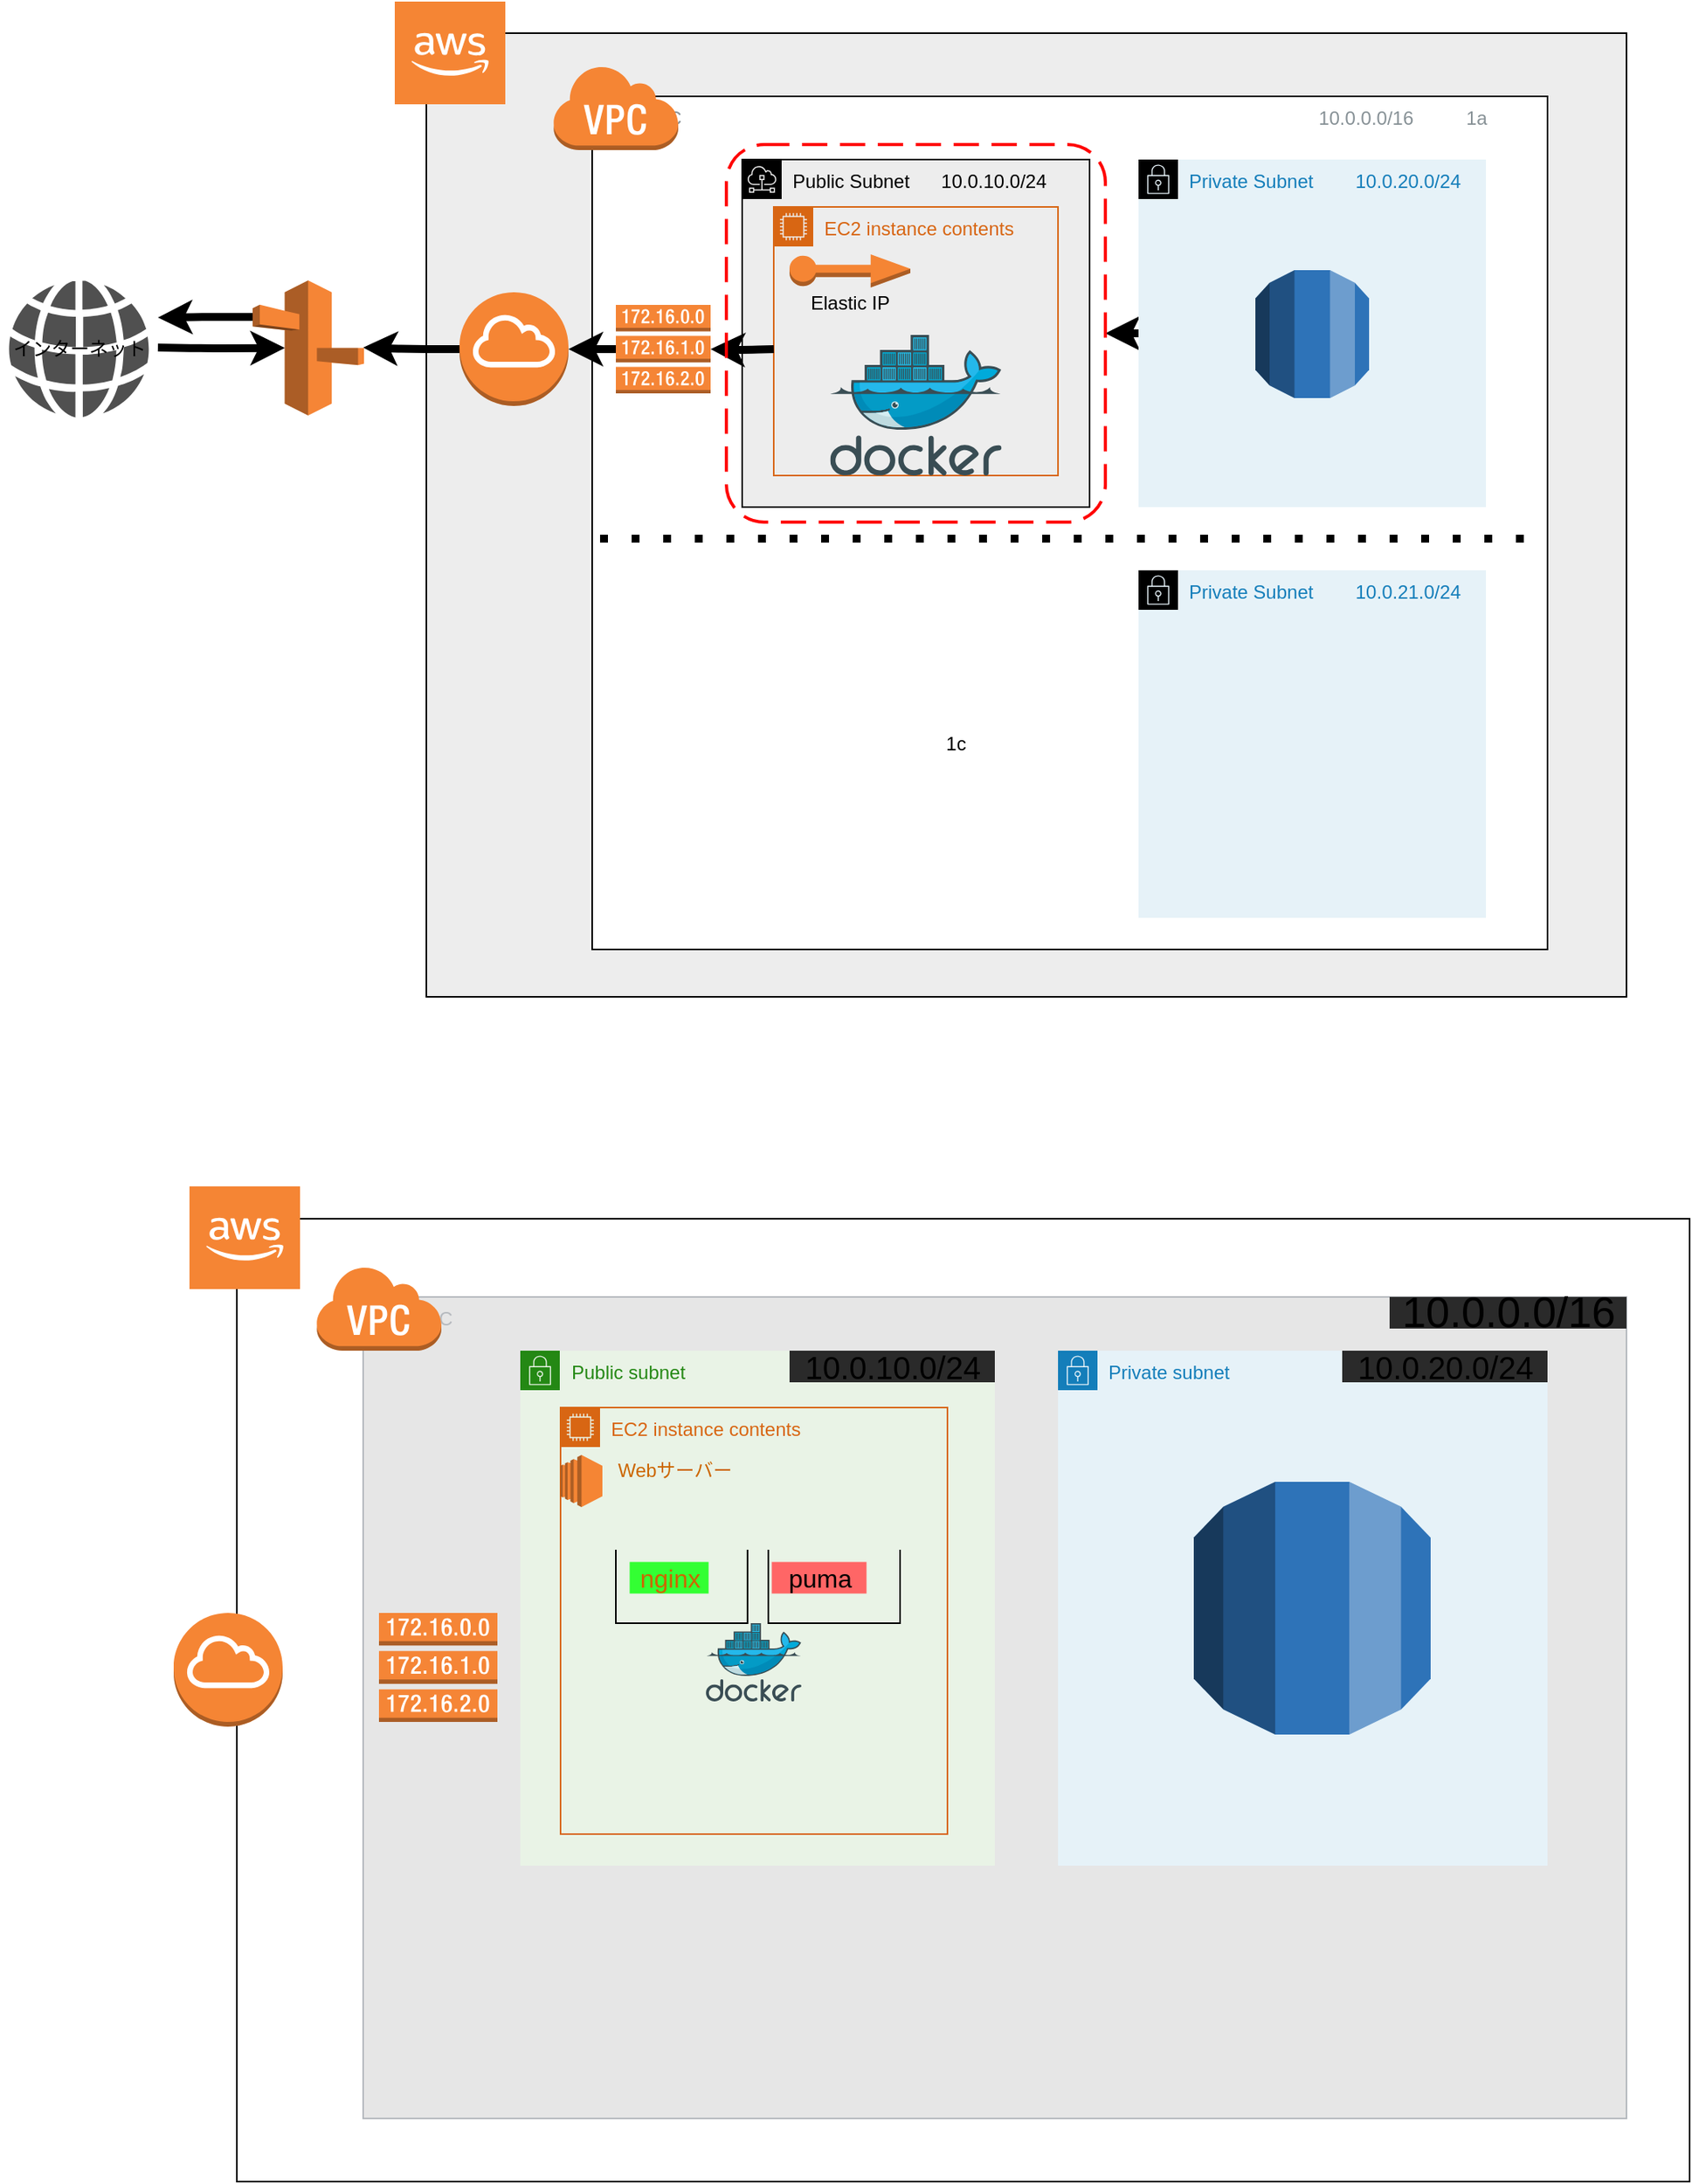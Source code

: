 <mxfile>
    <diagram id="-SWX3bUrc_gaOcauWZ6U" name="ページ1">
        <mxGraphModel dx="1789" dy="859" grid="1" gridSize="10" guides="1" tooltips="1" connect="1" arrows="1" fold="1" page="1" pageScale="1" pageWidth="827" pageHeight="1169" math="0" shadow="0">
            <root>
                <mxCell id="0"/>
                <mxCell id="1" parent="0"/>
                <mxCell id="53" value="" style="rounded=0;whiteSpace=wrap;html=1;fillColor=#FFFFFF;" vertex="1" parent="1">
                    <mxGeometry x="-80" y="1030.5" width="920" height="609.5" as="geometry"/>
                </mxCell>
                <mxCell id="9" value="" style="rounded=0;whiteSpace=wrap;html=1;strokeColor=#000000;fillColor=#EDEDED;fontColor=#000000;" parent="1" vertex="1">
                    <mxGeometry x="40" y="280" width="760" height="610" as="geometry"/>
                </mxCell>
                <mxCell id="3" value="VPC&amp;nbsp; &amp;nbsp; &amp;nbsp; &amp;nbsp; &amp;nbsp; &amp;nbsp; &amp;nbsp; &amp;nbsp; &amp;nbsp; &amp;nbsp; &amp;nbsp; &amp;nbsp; &amp;nbsp; &amp;nbsp; &amp;nbsp; &amp;nbsp; &amp;nbsp; &amp;nbsp; &amp;nbsp; &amp;nbsp; &amp;nbsp; &amp;nbsp; &amp;nbsp; &amp;nbsp; &amp;nbsp; &amp;nbsp; &amp;nbsp; &amp;nbsp; &amp;nbsp; &amp;nbsp; &amp;nbsp; &amp;nbsp; &amp;nbsp; &amp;nbsp; &amp;nbsp; &amp;nbsp; &amp;nbsp; &amp;nbsp; &amp;nbsp; &amp;nbsp; &amp;nbsp; &amp;nbsp; &amp;nbsp; &amp;nbsp; &amp;nbsp; &amp;nbsp; &amp;nbsp; &amp;nbsp; &amp;nbsp; &amp;nbsp; &amp;nbsp; &amp;nbsp; &amp;nbsp; &amp;nbsp; &amp;nbsp; &amp;nbsp; &amp;nbsp; &amp;nbsp; &amp;nbsp; &amp;nbsp; &amp;nbsp;10.0.0.0/16&amp;nbsp; &amp;nbsp; &amp;nbsp; &amp;nbsp; &amp;nbsp; 1a" style="outlineConnect=0;gradientColor=none;html=1;whiteSpace=wrap;fontSize=12;fontStyle=0;shape=mxgraph.aws4.group;grIcon=mxgraph.aws4.group_vpc;verticalAlign=top;align=left;spacingLeft=30;fontColor=#879196;dashed=0;strokeColor=#000000;fillColor=#FFFFFF;" parent="1" vertex="1">
                    <mxGeometry x="145" y="320" width="605" height="540" as="geometry"/>
                </mxCell>
                <mxCell id="2" value="" style="outlineConnect=0;dashed=0;verticalLabelPosition=bottom;verticalAlign=top;align=center;html=1;shape=mxgraph.aws3.virtual_private_cloud;fillColor=#F58534;gradientColor=none;" parent="1" vertex="1">
                    <mxGeometry x="120" y="300" width="79.5" height="54" as="geometry"/>
                </mxCell>
                <mxCell id="18" style="edgeStyle=orthogonalEdgeStyle;rounded=1;orthogonalLoop=1;jettySize=auto;html=1;fontColor=#000000;strokeWidth=5;strokeColor=#000000;" parent="1" source="22" target="16" edge="1">
                    <mxGeometry relative="1" as="geometry">
                        <mxPoint x="260" y="480" as="sourcePoint"/>
                    </mxGeometry>
                </mxCell>
                <mxCell id="5" value="&lt;font color=&quot;#000000&quot;&gt;Public Subnet&amp;nbsp; &amp;nbsp; &amp;nbsp; 10.0.10.0/24&lt;/font&gt;" style="outlineConnect=0;gradientColor=none;html=1;whiteSpace=wrap;fontSize=12;fontStyle=0;shape=mxgraph.aws4.group;grIcon=mxgraph.aws4.group_subnet;verticalAlign=top;align=left;spacingLeft=30;fontColor=#E8E8E8;dashed=0;strokeColor=#000000;fillColor=#EDEDED;" parent="1" vertex="1">
                    <mxGeometry x="240" y="360" width="220" height="220" as="geometry"/>
                </mxCell>
                <mxCell id="6" value="" style="outlineConnect=0;dashed=0;verticalLabelPosition=bottom;verticalAlign=top;align=center;html=1;shape=mxgraph.aws3.cloud_2;fillColor=#F58534;gradientColor=none;strokeColor=#000000;fontColor=#000000;" parent="1" vertex="1">
                    <mxGeometry x="20" y="260" width="70" height="65" as="geometry"/>
                </mxCell>
                <mxCell id="20" style="edgeStyle=orthogonalEdgeStyle;rounded=1;orthogonalLoop=1;jettySize=auto;html=1;strokeColor=#000000;strokeWidth=5;fontColor=#000000;" parent="1" source="16" edge="1">
                    <mxGeometry relative="1" as="geometry">
                        <mxPoint y="479" as="targetPoint"/>
                    </mxGeometry>
                </mxCell>
                <mxCell id="16" value="" style="outlineConnect=0;dashed=0;verticalLabelPosition=bottom;verticalAlign=top;align=center;html=1;shape=mxgraph.aws3.internet_gateway;fillColor=#F58534;gradientColor=none;strokeColor=#000000;fontColor=#000000;" parent="1" vertex="1">
                    <mxGeometry x="61" y="444" width="69" height="72" as="geometry"/>
                </mxCell>
                <mxCell id="44" style="edgeStyle=orthogonalEdgeStyle;rounded=1;orthogonalLoop=1;jettySize=auto;html=1;entryX=0.29;entryY=0.5;entryDx=0;entryDy=0;entryPerimeter=0;strokeColor=#000000;strokeWidth=5;fontColor=#000000;" parent="1" target="41" edge="1">
                    <mxGeometry relative="1" as="geometry">
                        <mxPoint x="-130" y="479" as="sourcePoint"/>
                    </mxGeometry>
                </mxCell>
                <mxCell id="27" value="EC2 instance contents" style="points=[[0,0],[0.25,0],[0.5,0],[0.75,0],[1,0],[1,0.25],[1,0.5],[1,0.75],[1,1],[0.75,1],[0.5,1],[0.25,1],[0,1],[0,0.75],[0,0.5],[0,0.25]];outlineConnect=0;gradientColor=none;html=1;whiteSpace=wrap;fontSize=12;fontStyle=0;shape=mxgraph.aws4.group;grIcon=mxgraph.aws4.group_ec2_instance_contents;strokeColor=#D86613;fillColor=none;verticalAlign=top;align=left;spacingLeft=30;fontColor=#D86613;dashed=0;" parent="1" vertex="1">
                    <mxGeometry x="260" y="390" width="180" height="170" as="geometry"/>
                </mxCell>
                <mxCell id="22" value="" style="outlineConnect=0;dashed=0;verticalLabelPosition=bottom;verticalAlign=top;align=center;html=1;shape=mxgraph.aws3.route_table;fillColor=#F58536;gradientColor=none;strokeColor=#000000;fontColor=#f0f0f0;" parent="1" vertex="1">
                    <mxGeometry x="160" y="452" width="60" height="56" as="geometry"/>
                </mxCell>
                <mxCell id="28" style="edgeStyle=orthogonalEdgeStyle;rounded=1;orthogonalLoop=1;jettySize=auto;html=1;fontColor=#000000;strokeWidth=5;strokeColor=#000000;" parent="1" target="22" edge="1">
                    <mxGeometry relative="1" as="geometry">
                        <mxPoint x="260" y="480" as="sourcePoint"/>
                        <mxPoint x="130" y="480" as="targetPoint"/>
                    </mxGeometry>
                </mxCell>
                <mxCell id="29" value="" style="outlineConnect=0;dashed=0;verticalLabelPosition=bottom;verticalAlign=top;align=center;html=1;shape=mxgraph.aws3.elastic_ip;fillColor=#F58534;gradientColor=none;strokeColor=#000000;fontColor=#f0f0f0;" parent="1" vertex="1">
                    <mxGeometry x="270" y="420" width="76.5" height="21" as="geometry"/>
                </mxCell>
                <mxCell id="30" value="Elastic IP" style="text;html=1;align=center;verticalAlign=middle;resizable=0;points=[];autosize=1;fontColor=#000000;" parent="1" vertex="1">
                    <mxGeometry x="278.25" y="441" width="60" height="20" as="geometry"/>
                </mxCell>
                <mxCell id="48" style="edgeStyle=orthogonalEdgeStyle;rounded=1;orthogonalLoop=1;jettySize=auto;html=1;exitX=0;exitY=0.5;exitDx=0;exitDy=0;strokeColor=#000000;strokeWidth=5;fontColor=#000000;" parent="1" source="35" target="39" edge="1">
                    <mxGeometry relative="1" as="geometry"/>
                </mxCell>
                <mxCell id="35" value="Private Subnet&amp;nbsp; &amp;nbsp; &amp;nbsp; &amp;nbsp; 10.0.20.0/24" style="points=[[0,0],[0.25,0],[0.5,0],[0.75,0],[1,0],[1,0.25],[1,0.5],[1,0.75],[1,1],[0.75,1],[0.5,1],[0.25,1],[0,1],[0,0.75],[0,0.5],[0,0.25]];outlineConnect=0;gradientColor=none;html=1;whiteSpace=wrap;fontSize=12;fontStyle=0;shape=mxgraph.aws4.group;grIcon=mxgraph.aws4.group_security_group;grStroke=0;fillColor=#E6F2F8;verticalAlign=top;align=left;spacingLeft=30;fontColor=#147EBA;dashed=0;strokeColor=#000000;strokeWidth=1;" parent="1" vertex="1">
                    <mxGeometry x="491" y="360" width="220" height="220" as="geometry"/>
                </mxCell>
                <mxCell id="36" value="Private Subnet&amp;nbsp; &amp;nbsp; &amp;nbsp; &amp;nbsp; 10.0.21.0/24" style="points=[[0,0],[0.25,0],[0.5,0],[0.75,0],[1,0],[1,0.25],[1,0.5],[1,0.75],[1,1],[0.75,1],[0.5,1],[0.25,1],[0,1],[0,0.75],[0,0.5],[0,0.25]];outlineConnect=0;gradientColor=none;html=1;whiteSpace=wrap;fontSize=12;fontStyle=0;shape=mxgraph.aws4.group;grIcon=mxgraph.aws4.group_security_group;grStroke=0;fillColor=#E6F2F8;verticalAlign=top;align=left;spacingLeft=30;fontColor=#147EBA;dashed=0;strokeColor=#000000;strokeWidth=1;" parent="1" vertex="1">
                    <mxGeometry x="491" y="620" width="220" height="220" as="geometry"/>
                </mxCell>
                <mxCell id="37" value="" style="endArrow=none;dashed=1;html=1;dashPattern=1 3;strokeWidth=5;fontColor=#000000;strokeColor=#000000;" parent="1" edge="1">
                    <mxGeometry width="50" height="50" relative="1" as="geometry">
                        <mxPoint x="150" y="600" as="sourcePoint"/>
                        <mxPoint x="750" y="600" as="targetPoint"/>
                    </mxGeometry>
                </mxCell>
                <mxCell id="38" value="1c" style="text;html=1;align=center;verticalAlign=middle;resizable=0;points=[];autosize=1;fontColor=#000000;" parent="1" vertex="1">
                    <mxGeometry x="360" y="720" width="30" height="20" as="geometry"/>
                </mxCell>
                <mxCell id="39" value="" style="rounded=1;arcSize=10;dashed=1;strokeColor=#ff0000;fillColor=none;gradientColor=none;dashPattern=8 4;strokeWidth=2;fontColor=#000000;" parent="1" vertex="1">
                    <mxGeometry x="230" y="350.5" width="240" height="239" as="geometry"/>
                </mxCell>
                <mxCell id="43" style="edgeStyle=orthogonalEdgeStyle;rounded=1;orthogonalLoop=1;jettySize=auto;html=1;strokeColor=#000000;strokeWidth=5;fontColor=#000000;exitX=0;exitY=0.27;exitDx=0;exitDy=0;exitPerimeter=0;" parent="1" source="41" edge="1">
                    <mxGeometry relative="1" as="geometry">
                        <mxPoint x="-130" y="460" as="targetPoint"/>
                    </mxGeometry>
                </mxCell>
                <mxCell id="41" value="" style="outlineConnect=0;dashed=0;verticalLabelPosition=bottom;verticalAlign=top;align=center;html=1;shape=mxgraph.aws3.route_53;fillColor=#F58536;gradientColor=none;strokeColor=#000000;strokeWidth=1;fontColor=#000000;" parent="1" vertex="1">
                    <mxGeometry x="-70" y="436.5" width="70.5" height="85.5" as="geometry"/>
                </mxCell>
                <mxCell id="46" value="" style="group" parent="1" vertex="1" connectable="0">
                    <mxGeometry x="-230" y="436.75" width="100" height="86.5" as="geometry"/>
                </mxCell>
                <mxCell id="19" value="" style="pointerEvents=1;shadow=0;dashed=0;html=1;strokeColor=none;fillColor=#505050;labelPosition=center;verticalLabelPosition=bottom;verticalAlign=top;outlineConnect=0;align=center;shape=mxgraph.office.concepts.globe_internet;fontColor=#000000;" parent="46" vertex="1">
                    <mxGeometry x="5.25" width="89.5" height="86.5" as="geometry"/>
                </mxCell>
                <mxCell id="21" value="&lt;font&gt;インターネット&lt;/font&gt;" style="text;html=1;align=center;verticalAlign=middle;resizable=0;points=[];autosize=1;" parent="46" vertex="1">
                    <mxGeometry y="33.25" width="100" height="20" as="geometry"/>
                </mxCell>
                <mxCell id="47" value="" style="outlineConnect=0;dashed=0;verticalLabelPosition=bottom;verticalAlign=top;align=center;html=1;shape=mxgraph.aws3.rds;fillColor=#2E73B8;gradientColor=none;strokeColor=#000000;strokeWidth=1;fontColor=#000000;" parent="1" vertex="1">
                    <mxGeometry x="565" y="430" width="72" height="81" as="geometry"/>
                </mxCell>
                <mxCell id="49" value="" style="aspect=fixed;html=1;points=[];align=center;image;fontSize=12;image=img/lib/mscae/Docker.svg;strokeColor=#000000;strokeWidth=1;fillColor=#EDEDED;" parent="1" vertex="1">
                    <mxGeometry x="295.73" y="471" width="108.54" height="89" as="geometry"/>
                </mxCell>
                <mxCell id="50" value="VPC" style="outlineConnect=0;gradientColor=none;html=1;whiteSpace=wrap;fontSize=12;fontStyle=0;shape=mxgraph.aws4.group;grIcon=mxgraph.aws4.group_vpc;strokeColor=#B6BABF;verticalAlign=top;align=left;spacingLeft=30;fontColor=#B6BABF;dashed=0;fillColor=#E6E6E6;" vertex="1" parent="1">
                    <mxGeometry y="1080" width="800" height="520" as="geometry"/>
                </mxCell>
                <mxCell id="51" value="" style="outlineConnect=0;dashed=0;verticalLabelPosition=bottom;verticalAlign=top;align=center;html=1;shape=mxgraph.aws3.virtual_private_cloud;fillColor=#F58534;gradientColor=none;" vertex="1" parent="1">
                    <mxGeometry x="-30" y="1060" width="79.5" height="54" as="geometry"/>
                </mxCell>
                <mxCell id="52" value="" style="outlineConnect=0;dashed=0;verticalLabelPosition=bottom;verticalAlign=top;align=center;html=1;shape=mxgraph.aws3.cloud_2;fillColor=#F58534;gradientColor=none;strokeColor=#000000;fontColor=#000000;" vertex="1" parent="1">
                    <mxGeometry x="-110" y="1010" width="70" height="65" as="geometry"/>
                </mxCell>
                <mxCell id="54" value="&lt;font style=&quot;font-size: 27px&quot;&gt;10.0.0.0/16&lt;/font&gt;" style="text;html=1;align=center;verticalAlign=middle;resizable=0;points=[];autosize=1;fillColor=#2a2a2a;strokeWidth=1;" vertex="1" parent="1">
                    <mxGeometry x="650" y="1080" width="150" height="20" as="geometry"/>
                </mxCell>
                <mxCell id="56" value="Public subnet" style="points=[[0,0],[0.25,0],[0.5,0],[0.75,0],[1,0],[1,0.25],[1,0.5],[1,0.75],[1,1],[0.75,1],[0.5,1],[0.25,1],[0,1],[0,0.75],[0,0.5],[0,0.25]];outlineConnect=0;gradientColor=none;html=1;whiteSpace=wrap;fontSize=12;fontStyle=0;shape=mxgraph.aws4.group;grIcon=mxgraph.aws4.group_security_group;grStroke=0;strokeColor=#248814;fillColor=#E9F3E6;verticalAlign=top;align=left;spacingLeft=30;fontColor=#248814;dashed=0;" vertex="1" parent="1">
                    <mxGeometry x="99.5" y="1114" width="300.5" height="326" as="geometry"/>
                </mxCell>
                <mxCell id="58" value="Private subnet" style="points=[[0,0],[0.25,0],[0.5,0],[0.75,0],[1,0],[1,0.25],[1,0.5],[1,0.75],[1,1],[0.75,1],[0.5,1],[0.25,1],[0,1],[0,0.75],[0,0.5],[0,0.25]];outlineConnect=0;gradientColor=none;html=1;whiteSpace=wrap;fontSize=12;fontStyle=0;shape=mxgraph.aws4.group;grIcon=mxgraph.aws4.group_security_group;grStroke=0;strokeColor=#147EBA;fillColor=#E6F2F8;verticalAlign=top;align=left;spacingLeft=30;fontColor=#147EBA;dashed=0;" vertex="1" parent="1">
                    <mxGeometry x="440" y="1114" width="310" height="326" as="geometry"/>
                </mxCell>
                <mxCell id="60" value="&lt;font style=&quot;font-size: 20px&quot;&gt;10.0.10.0/24&lt;/font&gt;" style="text;html=1;align=center;verticalAlign=middle;resizable=0;points=[];autosize=1;fillColor=#2a2a2a;strokeWidth=1;" vertex="1" parent="1">
                    <mxGeometry x="270" y="1114" width="130" height="20" as="geometry"/>
                </mxCell>
                <mxCell id="62" value="&lt;font style=&quot;font-size: 20px&quot;&gt;10.0.20.0/24&lt;/font&gt;" style="text;html=1;align=center;verticalAlign=middle;resizable=0;points=[];autosize=1;fillColor=#2a2a2a;strokeWidth=1;" vertex="1" parent="1">
                    <mxGeometry x="620" y="1114" width="130" height="20" as="geometry"/>
                </mxCell>
                <mxCell id="63" value="" style="outlineConnect=0;dashed=0;verticalLabelPosition=bottom;verticalAlign=top;align=center;html=1;shape=mxgraph.aws3.internet_gateway;fillColor=#F58534;gradientColor=none;strokeWidth=1;" vertex="1" parent="1">
                    <mxGeometry x="-120" y="1280" width="69" height="72" as="geometry"/>
                </mxCell>
                <mxCell id="64" value="" style="outlineConnect=0;dashed=0;verticalLabelPosition=bottom;verticalAlign=top;align=center;html=1;shape=mxgraph.aws3.route_table;fillColor=#F58536;gradientColor=none;strokeWidth=1;" vertex="1" parent="1">
                    <mxGeometry x="10" y="1280" width="75" height="69" as="geometry"/>
                </mxCell>
                <mxCell id="65" value="EC2 instance contents" style="points=[[0,0],[0.25,0],[0.5,0],[0.75,0],[1,0],[1,0.25],[1,0.5],[1,0.75],[1,1],[0.75,1],[0.5,1],[0.25,1],[0,1],[0,0.75],[0,0.5],[0,0.25]];outlineConnect=0;gradientColor=none;html=1;whiteSpace=wrap;fontSize=12;fontStyle=0;shape=mxgraph.aws4.group;grIcon=mxgraph.aws4.group_ec2_instance_contents;strokeColor=#D86613;fillColor=none;verticalAlign=top;align=left;spacingLeft=30;fontColor=#D86613;dashed=0;" vertex="1" parent="1">
                    <mxGeometry x="125" y="1150" width="245" height="270" as="geometry"/>
                </mxCell>
                <mxCell id="66" value="" style="outlineConnect=0;dashed=0;verticalLabelPosition=bottom;verticalAlign=top;align=center;html=1;shape=mxgraph.aws3.ec2;fillColor=#F58534;gradientColor=none;strokeWidth=1;" vertex="1" parent="1">
                    <mxGeometry x="125" y="1180" width="26.5" height="33" as="geometry"/>
                </mxCell>
                <mxCell id="68" value="Webサーバー" style="text;html=1;align=center;verticalAlign=middle;resizable=0;points=[];autosize=1;fontColor=#CC6600;" vertex="1" parent="1">
                    <mxGeometry x="151.5" y="1180" width="90" height="20" as="geometry"/>
                </mxCell>
                <mxCell id="69" value="" style="outlineConnect=0;dashed=0;verticalLabelPosition=bottom;verticalAlign=top;align=center;html=1;shape=mxgraph.aws3.rds;fillColor=#2E73B8;gradientColor=none;strokeWidth=1;fontColor=#CC6600;" vertex="1" parent="1">
                    <mxGeometry x="526" y="1197" width="150" height="160" as="geometry"/>
                </mxCell>
                <mxCell id="74" value="" style="group" vertex="1" connectable="0" parent="1">
                    <mxGeometry x="160" y="1240" width="180" height="110" as="geometry"/>
                </mxCell>
                <mxCell id="67" value="" style="aspect=fixed;html=1;points=[];align=center;image;fontSize=12;image=img/lib/mscae/Docker.svg;strokeWidth=1;fillColor=#2a2a2a;" vertex="1" parent="74">
                    <mxGeometry x="57.033" y="46.479" width="60.44" height="49.56" as="geometry"/>
                </mxCell>
                <mxCell id="70" value="" style="shape=mxgraph.pid.vessels.container,_tank,_cistern;html=1;pointerEvents=1;align=center;verticalLabelPosition=bottom;verticalAlign=top;dashed=0;strokeWidth=1;fillColor=none;fontColor=#CC6600;strokeColor=#000000;" vertex="1" parent="74">
                    <mxGeometry width="83.407" height="46.479" as="geometry"/>
                </mxCell>
                <mxCell id="71" value="nginx" style="text;html=1;align=center;verticalAlign=middle;resizable=0;points=[];autosize=1;fontColor=#CC6600;fillColor=#33FF33;fontSize=16;" vertex="1" parent="74">
                    <mxGeometry x="8.743" y="7.746" width="50" height="20" as="geometry"/>
                </mxCell>
                <mxCell id="72" value="" style="shape=mxgraph.pid.vessels.container,_tank,_cistern;html=1;pointerEvents=1;align=center;verticalLabelPosition=bottom;verticalAlign=top;dashed=0;strokeWidth=1;fillColor=none;fontColor=#CC6600;strokeColor=#000000;" vertex="1" parent="74">
                    <mxGeometry x="96.593" width="83.407" height="46.479" as="geometry"/>
                </mxCell>
                <mxCell id="73" value="puma" style="text;html=1;align=center;verticalAlign=middle;resizable=0;points=[];autosize=1;fontSize=16;fillColor=#FF6666;fontColor=#000000;" vertex="1" parent="74">
                    <mxGeometry x="98.743" y="7.746" width="60" height="20" as="geometry"/>
                </mxCell>
            </root>
        </mxGraphModel>
    </diagram>
</mxfile>